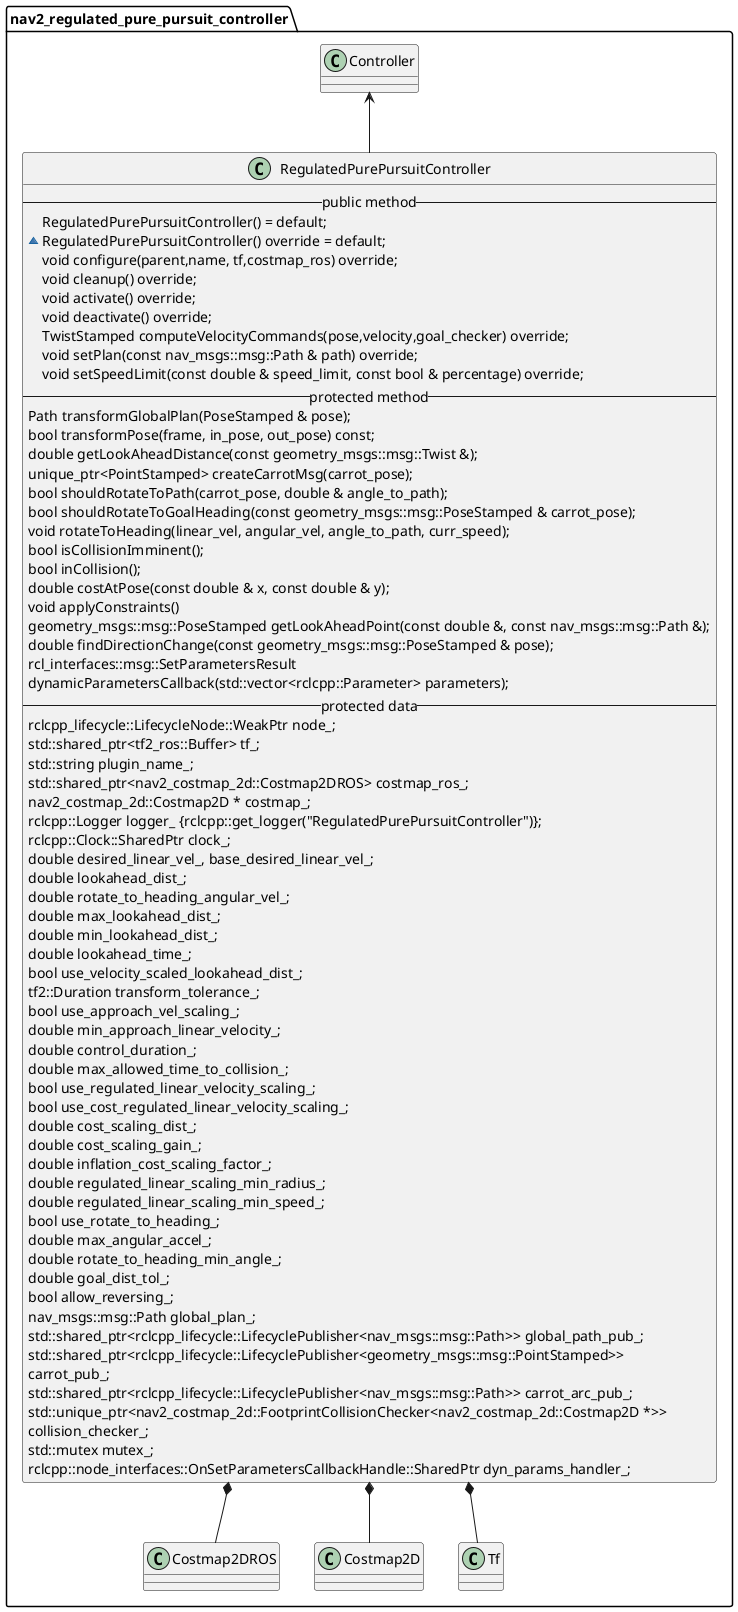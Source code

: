 @startuml

namespace nav2_regulated_pure_pursuit_controller{
class RegulatedPurePursuitController
{
-- public method --
RegulatedPurePursuitController() = default;
~RegulatedPurePursuitController() override = default;
void configure(parent,name, tf,costmap_ros) override;
void cleanup() override;
void activate() override;
void deactivate() override;
TwistStamped computeVelocityCommands(pose,velocity,goal_checker) override;
void setPlan(const nav_msgs::msg::Path & path) override;
void setSpeedLimit(const double & speed_limit, const bool & percentage) override;
-- protected method --
Path transformGlobalPlan(PoseStamped & pose);
bool transformPose(frame, in_pose, out_pose) const;
double getLookAheadDistance(const geometry_msgs::msg::Twist &);
unique_ptr<PointStamped> createCarrotMsg(carrot_pose);
bool shouldRotateToPath(carrot_pose, double & angle_to_path);
bool shouldRotateToGoalHeading(const geometry_msgs::msg::PoseStamped & carrot_pose);
void rotateToHeading(linear_vel, angular_vel, angle_to_path, curr_speed);
bool isCollisionImminent();
bool inCollision();
double costAtPose(const double & x, const double & y);
void applyConstraints()
geometry_msgs::msg::PoseStamped getLookAheadPoint(const double &, const nav_msgs::msg::Path &);
double findDirectionChange(const geometry_msgs::msg::PoseStamped & pose);
rcl_interfaces::msg::SetParametersResult
dynamicParametersCallback(std::vector<rclcpp::Parameter> parameters);
-- protected data --
rclcpp_lifecycle::LifecycleNode::WeakPtr node_;
std::shared_ptr<tf2_ros::Buffer> tf_;
std::string plugin_name_;
std::shared_ptr<nav2_costmap_2d::Costmap2DROS> costmap_ros_;
nav2_costmap_2d::Costmap2D * costmap_;
rclcpp::Logger logger_ {rclcpp::get_logger("RegulatedPurePursuitController")};
rclcpp::Clock::SharedPtr clock_;
double desired_linear_vel_, base_desired_linear_vel_;
double lookahead_dist_;
double rotate_to_heading_angular_vel_;
double max_lookahead_dist_;
double min_lookahead_dist_;
double lookahead_time_;
bool use_velocity_scaled_lookahead_dist_;
tf2::Duration transform_tolerance_;
bool use_approach_vel_scaling_;
double min_approach_linear_velocity_;
double control_duration_;
double max_allowed_time_to_collision_;
bool use_regulated_linear_velocity_scaling_;
bool use_cost_regulated_linear_velocity_scaling_;
double cost_scaling_dist_;
double cost_scaling_gain_;
double inflation_cost_scaling_factor_;
double regulated_linear_scaling_min_radius_;
double regulated_linear_scaling_min_speed_;
bool use_rotate_to_heading_;
double max_angular_accel_;
double rotate_to_heading_min_angle_;
double goal_dist_tol_;
bool allow_reversing_;
nav_msgs::msg::Path global_plan_;
std::shared_ptr<rclcpp_lifecycle::LifecyclePublisher<nav_msgs::msg::Path>> global_path_pub_;
std::shared_ptr<rclcpp_lifecycle::LifecyclePublisher<geometry_msgs::msg::PointStamped>>
carrot_pub_;
std::shared_ptr<rclcpp_lifecycle::LifecyclePublisher<nav_msgs::msg::Path>> carrot_arc_pub_;
std::unique_ptr<nav2_costmap_2d::FootprintCollisionChecker<nav2_costmap_2d::Costmap2D *>>
collision_checker_;
std::mutex mutex_;
rclcpp::node_interfaces::OnSetParametersCallbackHandle::SharedPtr dyn_params_handler_;
}
Controller <-- RegulatedPurePursuitController
RegulatedPurePursuitController *-- Costmap2DROS
RegulatedPurePursuitController *-- Costmap2D
RegulatedPurePursuitController *-- Tf

}

@enduml